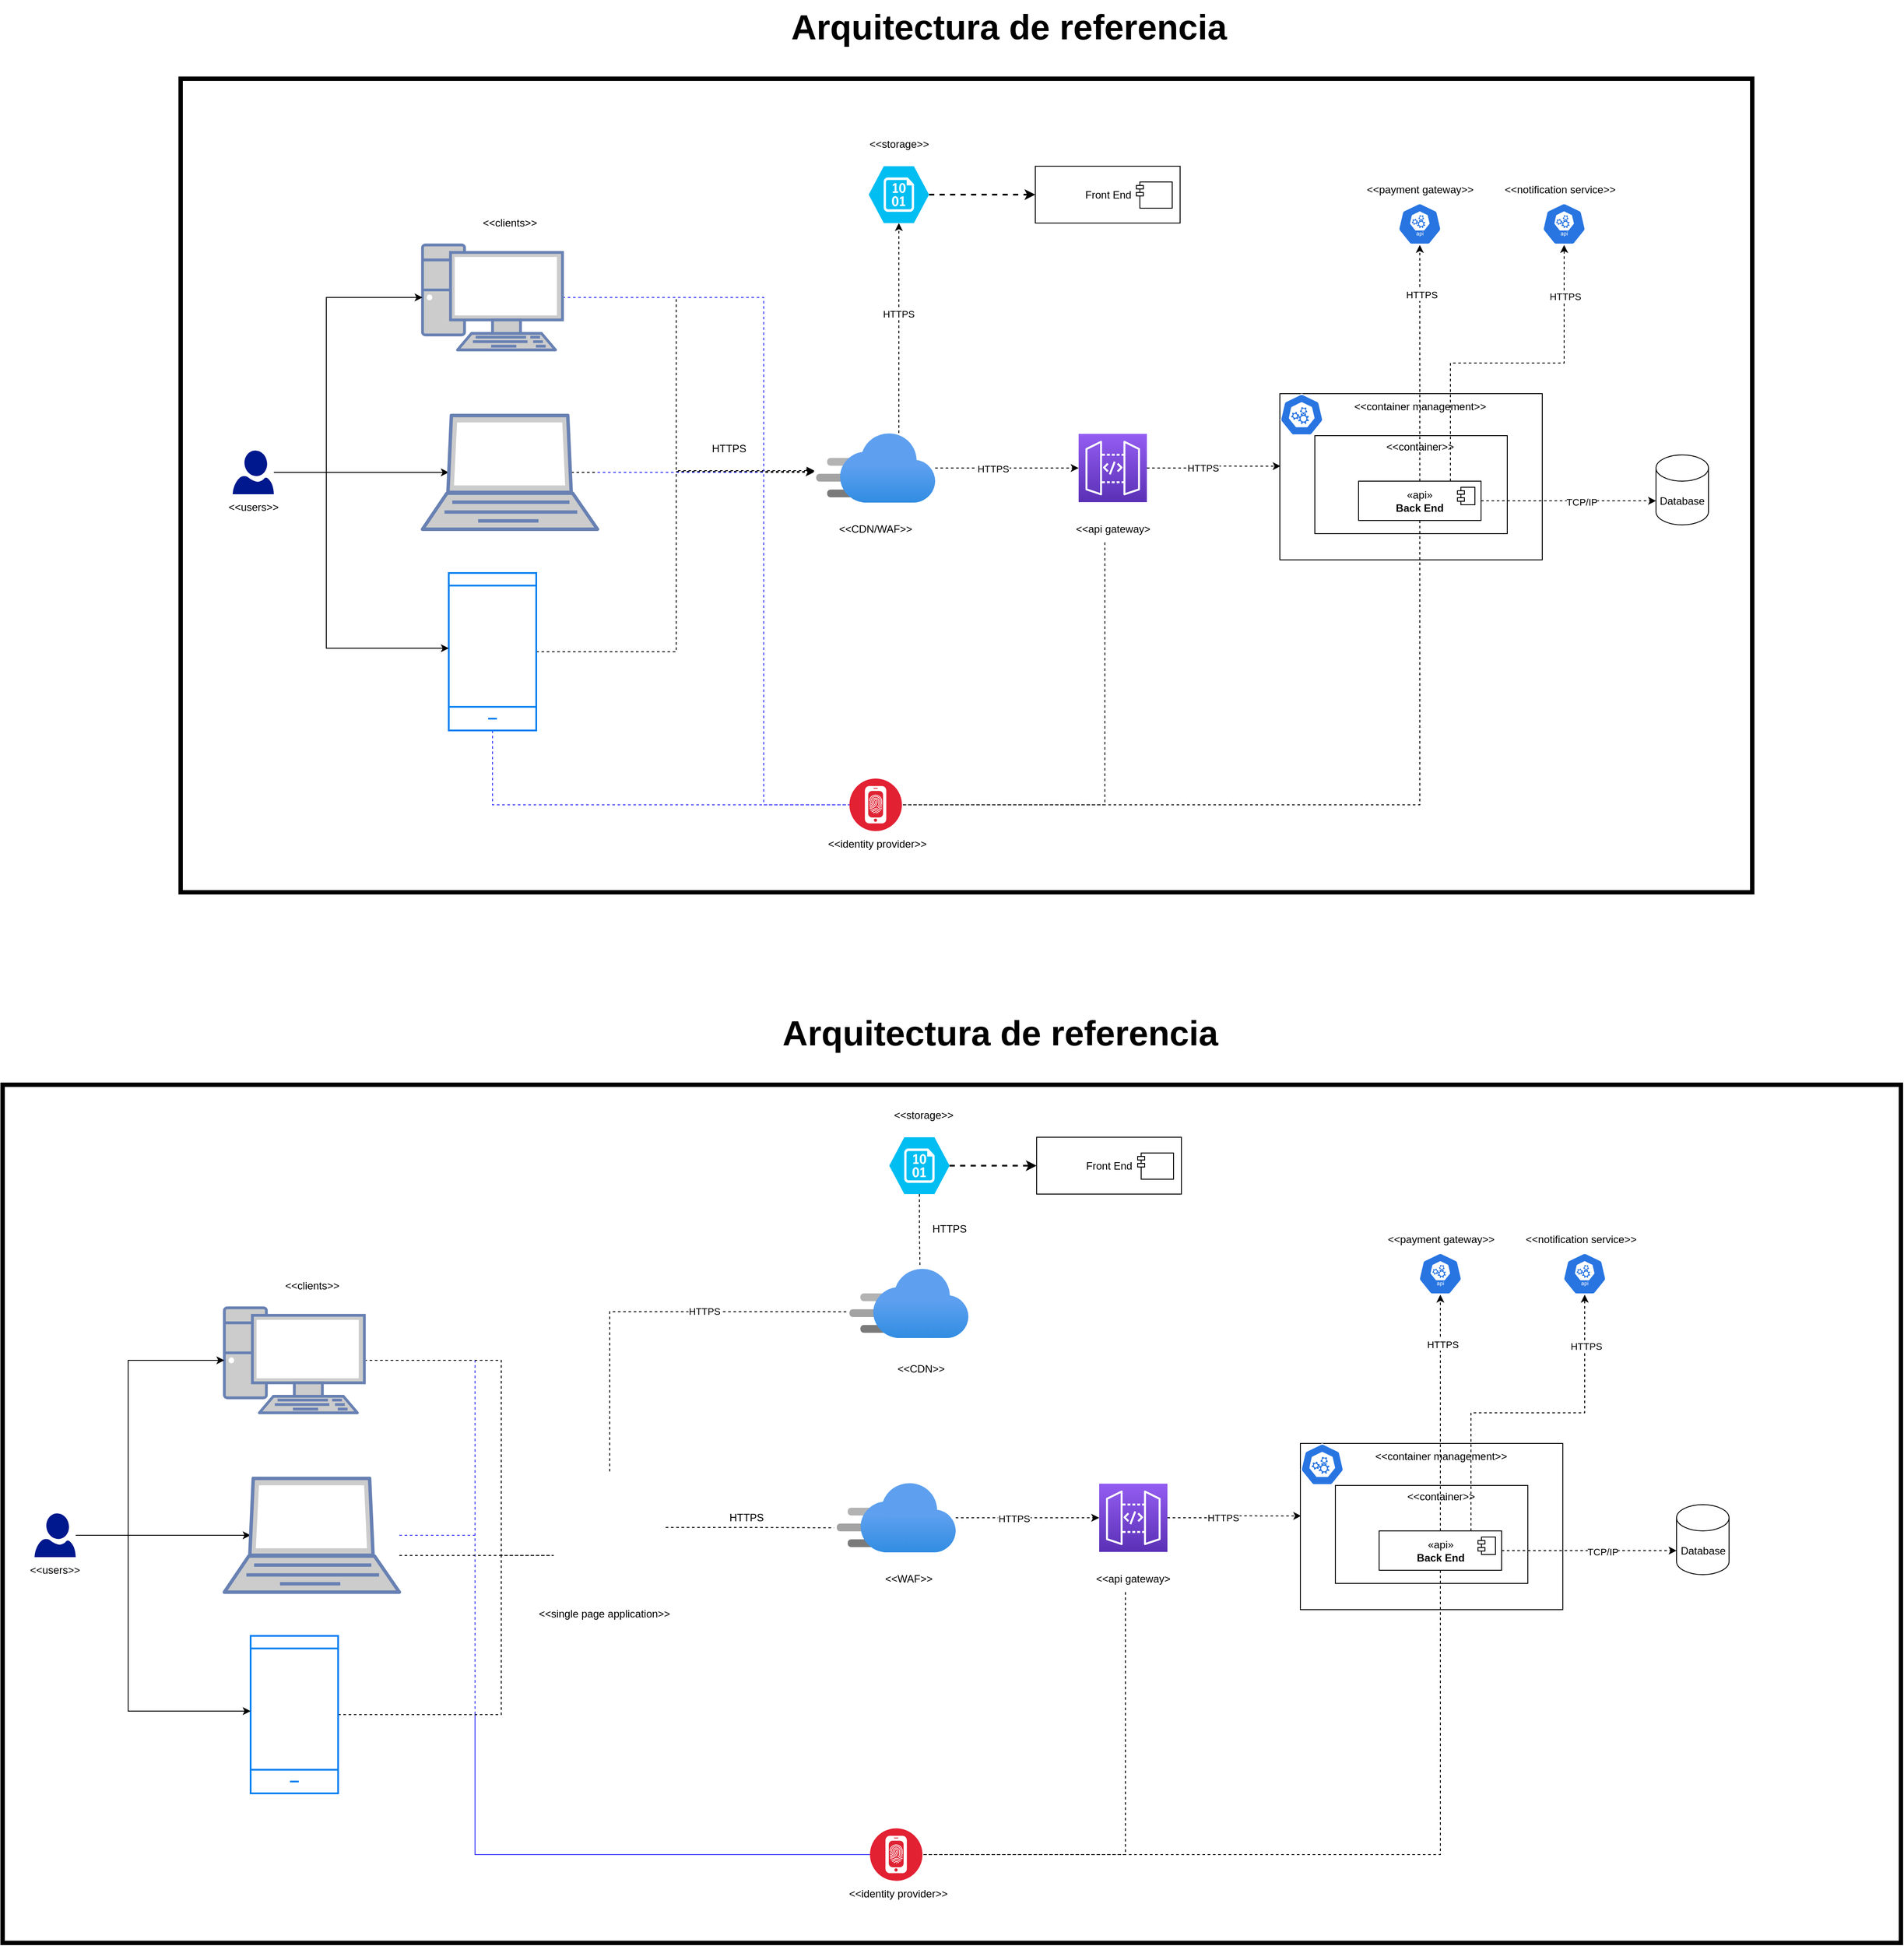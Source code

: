 <mxfile version="21.2.9" type="google" pages="2">
  <diagram name="Nivel 0" id="XMioUtC2K-scYElmyf-T">
    <mxGraphModel grid="1" page="1" gridSize="10" guides="1" tooltips="1" connect="1" arrows="1" fold="1" pageScale="1" pageWidth="827" pageHeight="1169" math="0" shadow="0">
      <root>
        <mxCell id="0" />
        <mxCell id="1" parent="0" />
        <mxCell id="lWWTOwhP8gqAyKsKpDl3-94" value="" style="rounded=0;whiteSpace=wrap;html=1;strokeWidth=5;" vertex="1" parent="1">
          <mxGeometry x="-340" y="1170" width="2170" height="981" as="geometry" />
        </mxCell>
        <mxCell id="lWWTOwhP8gqAyKsKpDl3-92" value="" style="rounded=0;whiteSpace=wrap;html=1;strokeWidth=5;" vertex="1" parent="1">
          <mxGeometry x="-136.5" y="20" width="1796.5" height="930" as="geometry" />
        </mxCell>
        <mxCell id="FHHsRbbpd6NKa9xuGCrW-22" style="edgeStyle=orthogonalEdgeStyle;rounded=0;orthogonalLoop=1;jettySize=auto;html=1;entryX=-0.015;entryY=0.538;entryDx=0;entryDy=0;entryPerimeter=0;dashed=1;" edge="1" parent="1" source="1e1V2SpqcwxJ_snGkkpy-1" target="1e1V2SpqcwxJ_snGkkpy-13">
          <mxGeometry relative="1" as="geometry">
            <Array as="points">
              <mxPoint x="430" y="270" />
              <mxPoint x="430" y="468" />
            </Array>
          </mxGeometry>
        </mxCell>
        <mxCell id="lWWTOwhP8gqAyKsKpDl3-11" style="edgeStyle=orthogonalEdgeStyle;rounded=0;orthogonalLoop=1;jettySize=auto;html=1;entryX=0;entryY=0.5;entryDx=0;entryDy=0;dashed=1;strokeColor=#3333FF;endArrow=none;endFill=0;" edge="1" parent="1" source="1e1V2SpqcwxJ_snGkkpy-1" target="lWWTOwhP8gqAyKsKpDl3-9">
          <mxGeometry relative="1" as="geometry">
            <Array as="points">
              <mxPoint x="530" y="270" />
              <mxPoint x="530" y="850" />
            </Array>
          </mxGeometry>
        </mxCell>
        <mxCell id="1e1V2SpqcwxJ_snGkkpy-1" value="" style="fontColor=#0066CC;verticalAlign=top;verticalLabelPosition=bottom;labelPosition=center;align=center;html=1;outlineConnect=0;fillColor=#CCCCCC;strokeColor=#6881B3;gradientColor=none;gradientDirection=north;strokeWidth=2;shape=mxgraph.networks.pc;" vertex="1" parent="1">
          <mxGeometry x="140" y="210" width="160" height="120" as="geometry" />
        </mxCell>
        <mxCell id="FHHsRbbpd6NKa9xuGCrW-21" style="edgeStyle=orthogonalEdgeStyle;rounded=0;orthogonalLoop=1;jettySize=auto;html=1;entryX=-0.015;entryY=0.55;entryDx=0;entryDy=0;entryPerimeter=0;dashed=1;" edge="1" parent="1" source="1e1V2SpqcwxJ_snGkkpy-2" target="1e1V2SpqcwxJ_snGkkpy-13">
          <mxGeometry relative="1" as="geometry">
            <Array as="points">
              <mxPoint x="430" y="675" />
              <mxPoint x="430" y="469" />
            </Array>
          </mxGeometry>
        </mxCell>
        <mxCell id="lWWTOwhP8gqAyKsKpDl3-13" style="edgeStyle=orthogonalEdgeStyle;rounded=0;orthogonalLoop=1;jettySize=auto;html=1;entryX=0;entryY=0.5;entryDx=0;entryDy=0;dashed=1;strokeColor=#3333FF;endArrow=none;endFill=0;" edge="1" parent="1" source="1e1V2SpqcwxJ_snGkkpy-2" target="lWWTOwhP8gqAyKsKpDl3-9">
          <mxGeometry relative="1" as="geometry">
            <Array as="points">
              <mxPoint x="220" y="850" />
            </Array>
          </mxGeometry>
        </mxCell>
        <mxCell id="1e1V2SpqcwxJ_snGkkpy-2" value="" style="html=1;verticalLabelPosition=bottom;align=center;labelBackgroundColor=#ffffff;verticalAlign=top;strokeWidth=2;strokeColor=#0080F0;shadow=0;dashed=0;shape=mxgraph.ios7.icons.smartphone;" vertex="1" parent="1">
          <mxGeometry x="170" y="585" width="100" height="180" as="geometry" />
        </mxCell>
        <mxCell id="FHHsRbbpd6NKa9xuGCrW-13" style="edgeStyle=orthogonalEdgeStyle;rounded=0;orthogonalLoop=1;jettySize=auto;html=1;entryX=0.15;entryY=0.5;entryDx=0;entryDy=0;entryPerimeter=0;" edge="1" parent="1" source="1e1V2SpqcwxJ_snGkkpy-8" target="1e1V2SpqcwxJ_snGkkpy-10">
          <mxGeometry relative="1" as="geometry">
            <Array as="points">
              <mxPoint x="170" y="470" />
            </Array>
          </mxGeometry>
        </mxCell>
        <mxCell id="FHHsRbbpd6NKa9xuGCrW-14" style="edgeStyle=orthogonalEdgeStyle;rounded=0;orthogonalLoop=1;jettySize=auto;html=1;" edge="1" parent="1" source="1e1V2SpqcwxJ_snGkkpy-8" target="1e1V2SpqcwxJ_snGkkpy-1">
          <mxGeometry relative="1" as="geometry">
            <Array as="points">
              <mxPoint x="30" y="470" />
              <mxPoint x="30" y="270" />
            </Array>
          </mxGeometry>
        </mxCell>
        <mxCell id="FHHsRbbpd6NKa9xuGCrW-15" style="edgeStyle=orthogonalEdgeStyle;rounded=0;orthogonalLoop=1;jettySize=auto;html=1;entryX=0;entryY=0.478;entryDx=0;entryDy=0;entryPerimeter=0;" edge="1" parent="1" source="1e1V2SpqcwxJ_snGkkpy-8" target="1e1V2SpqcwxJ_snGkkpy-2">
          <mxGeometry relative="1" as="geometry">
            <Array as="points">
              <mxPoint x="30" y="470" />
              <mxPoint x="30" y="671" />
            </Array>
          </mxGeometry>
        </mxCell>
        <mxCell id="1e1V2SpqcwxJ_snGkkpy-8" value="" style="sketch=0;aspect=fixed;pointerEvents=1;shadow=0;dashed=0;html=1;strokeColor=none;labelPosition=center;verticalLabelPosition=bottom;verticalAlign=top;align=center;fillColor=#00188D;shape=mxgraph.azure.user" vertex="1" parent="1">
          <mxGeometry x="-77" y="445" width="47" height="50" as="geometry" />
        </mxCell>
        <mxCell id="1e1V2SpqcwxJ_snGkkpy-9" value="&amp;lt;&amp;lt;users&amp;gt;&amp;gt;" style="text;html=1;strokeColor=none;fillColor=none;align=center;verticalAlign=middle;whiteSpace=wrap;rounded=0;" vertex="1" parent="1">
          <mxGeometry x="-83.5" y="495" width="60" height="30" as="geometry" />
        </mxCell>
        <mxCell id="FHHsRbbpd6NKa9xuGCrW-18" style="edgeStyle=orthogonalEdgeStyle;rounded=0;orthogonalLoop=1;jettySize=auto;html=1;exitX=0.85;exitY=0.5;exitDx=0;exitDy=0;exitPerimeter=0;entryX=-0.022;entryY=0.563;entryDx=0;entryDy=0;entryPerimeter=0;dashed=1;" edge="1" parent="1" source="1e1V2SpqcwxJ_snGkkpy-10" target="1e1V2SpqcwxJ_snGkkpy-13">
          <mxGeometry relative="1" as="geometry">
            <Array as="points">
              <mxPoint x="310" y="470" />
            </Array>
          </mxGeometry>
        </mxCell>
        <mxCell id="lWWTOwhP8gqAyKsKpDl3-12" style="edgeStyle=orthogonalEdgeStyle;rounded=0;orthogonalLoop=1;jettySize=auto;html=1;entryX=0;entryY=0.5;entryDx=0;entryDy=0;dashed=1;strokeColor=#3333FF;endArrow=none;endFill=0;" edge="1" parent="1" source="1e1V2SpqcwxJ_snGkkpy-10" target="lWWTOwhP8gqAyKsKpDl3-9">
          <mxGeometry relative="1" as="geometry">
            <Array as="points">
              <mxPoint x="530" y="470" />
              <mxPoint x="530" y="850" />
            </Array>
          </mxGeometry>
        </mxCell>
        <mxCell id="1e1V2SpqcwxJ_snGkkpy-10" value="" style="fontColor=#0066CC;verticalAlign=top;verticalLabelPosition=bottom;labelPosition=center;align=center;html=1;outlineConnect=0;fillColor=#CCCCCC;strokeColor=#6881B3;gradientColor=none;gradientDirection=north;strokeWidth=2;shape=mxgraph.networks.laptop;" vertex="1" parent="1">
          <mxGeometry x="140" y="405" width="200" height="130" as="geometry" />
        </mxCell>
        <mxCell id="1e1V2SpqcwxJ_snGkkpy-12" value="&amp;lt;&amp;lt;clients&amp;gt;&amp;gt;" style="text;html=1;strokeColor=none;fillColor=none;align=center;verticalAlign=middle;whiteSpace=wrap;rounded=0;" vertex="1" parent="1">
          <mxGeometry x="210" y="170" width="60" height="30" as="geometry" />
        </mxCell>
        <mxCell id="FHHsRbbpd6NKa9xuGCrW-25" style="edgeStyle=orthogonalEdgeStyle;rounded=0;orthogonalLoop=1;jettySize=auto;html=1;entryX=0.5;entryY=1;entryDx=0;entryDy=0;entryPerimeter=0;dashed=1;" edge="1" parent="1" source="1e1V2SpqcwxJ_snGkkpy-13" target="1e1V2SpqcwxJ_snGkkpy-44">
          <mxGeometry relative="1" as="geometry">
            <Array as="points">
              <mxPoint x="685" y="305" />
            </Array>
          </mxGeometry>
        </mxCell>
        <mxCell id="FHHsRbbpd6NKa9xuGCrW-26" value="HTTPS" style="edgeLabel;html=1;align=center;verticalAlign=middle;resizable=0;points=[];" connectable="0" vertex="1" parent="FHHsRbbpd6NKa9xuGCrW-25">
          <mxGeometry x="0.133" y="2" relative="1" as="geometry">
            <mxPoint x="1" as="offset" />
          </mxGeometry>
        </mxCell>
        <mxCell id="FHHsRbbpd6NKa9xuGCrW-32" style="edgeStyle=orthogonalEdgeStyle;rounded=0;orthogonalLoop=1;jettySize=auto;html=1;entryX=0;entryY=0.5;entryDx=0;entryDy=0;entryPerimeter=0;dashed=1;" edge="1" parent="1" source="1e1V2SpqcwxJ_snGkkpy-13" target="FHHsRbbpd6NKa9xuGCrW-31">
          <mxGeometry relative="1" as="geometry">
            <Array as="points">
              <mxPoint x="880" y="465" />
            </Array>
          </mxGeometry>
        </mxCell>
        <mxCell id="FHHsRbbpd6NKa9xuGCrW-33" value="HTTPS" style="edgeLabel;html=1;align=center;verticalAlign=middle;resizable=0;points=[];" connectable="0" vertex="1" parent="FHHsRbbpd6NKa9xuGCrW-32">
          <mxGeometry x="-0.195" y="-1" relative="1" as="geometry">
            <mxPoint as="offset" />
          </mxGeometry>
        </mxCell>
        <mxCell id="1e1V2SpqcwxJ_snGkkpy-13" value="" style="image;aspect=fixed;html=1;points=[];align=center;fontSize=12;image=img/lib/azure2/networking/CDN_Profiles.svg;" vertex="1" parent="1">
          <mxGeometry x="590" y="425" width="136" height="80" as="geometry" />
        </mxCell>
        <mxCell id="1e1V2SpqcwxJ_snGkkpy-40" value="&amp;lt;&amp;lt;storage&amp;gt;&amp;gt;" style="text;html=1;strokeColor=none;fillColor=none;align=center;verticalAlign=middle;whiteSpace=wrap;rounded=0;" vertex="1" parent="1">
          <mxGeometry x="654.5" y="80" width="60" height="30" as="geometry" />
        </mxCell>
        <mxCell id="1e1V2SpqcwxJ_snGkkpy-44" value="" style="verticalLabelPosition=bottom;html=1;verticalAlign=top;align=center;strokeColor=none;fillColor=#00BEF2;shape=mxgraph.azure.storage_blob;" vertex="1" parent="1">
          <mxGeometry x="650" y="120" width="69" height="65" as="geometry" />
        </mxCell>
        <mxCell id="1e1V2SpqcwxJ_snGkkpy-46" value="" style="endArrow=classic;dashed=1;html=1;strokeWidth=2;rounded=0;entryX=0;entryY=0.5;entryDx=0;entryDy=0;exitX=1;exitY=0.5;exitDx=0;exitDy=0;exitPerimeter=0;endFill=1;" edge="1" parent="1" source="1e1V2SpqcwxJ_snGkkpy-44" target="FHHsRbbpd6NKa9xuGCrW-3">
          <mxGeometry width="50" height="50" relative="1" as="geometry">
            <mxPoint x="919" y="270" as="sourcePoint" />
            <mxPoint x="1119" y="151" as="targetPoint" />
          </mxGeometry>
        </mxCell>
        <mxCell id="FHHsRbbpd6NKa9xuGCrW-3" value="Front End" style="html=1;dropTarget=0;whiteSpace=wrap;" vertex="1" parent="1">
          <mxGeometry x="840.5" y="120" width="165.5" height="65" as="geometry" />
        </mxCell>
        <mxCell id="FHHsRbbpd6NKa9xuGCrW-4" value="" style="shape=module;jettyWidth=8;jettyHeight=4;" vertex="1" parent="FHHsRbbpd6NKa9xuGCrW-3">
          <mxGeometry x="1" width="41" height="30" relative="1" as="geometry">
            <mxPoint x="-50" y="18" as="offset" />
          </mxGeometry>
        </mxCell>
        <mxCell id="FHHsRbbpd6NKa9xuGCrW-23" value="HTTPS" style="text;html=1;align=center;verticalAlign=middle;resizable=0;points=[];autosize=1;strokeColor=none;fillColor=none;" vertex="1" parent="1">
          <mxGeometry x="460" y="428" width="60" height="30" as="geometry" />
        </mxCell>
        <mxCell id="FHHsRbbpd6NKa9xuGCrW-24" value="&amp;lt;&amp;lt;CDN/WAF&amp;gt;&amp;gt;" style="text;html=1;strokeColor=none;fillColor=none;align=center;verticalAlign=middle;whiteSpace=wrap;rounded=0;" vertex="1" parent="1">
          <mxGeometry x="628" y="520" width="60" height="30" as="geometry" />
        </mxCell>
        <mxCell id="FHHsRbbpd6NKa9xuGCrW-38" style="edgeStyle=orthogonalEdgeStyle;rounded=0;orthogonalLoop=1;jettySize=auto;html=1;entryX=0.003;entryY=0.436;entryDx=0;entryDy=0;entryPerimeter=0;dashed=1;" edge="1" parent="1" source="FHHsRbbpd6NKa9xuGCrW-31" target="FHHsRbbpd6NKa9xuGCrW-35">
          <mxGeometry relative="1" as="geometry">
            <Array as="points" />
          </mxGeometry>
        </mxCell>
        <mxCell id="FHHsRbbpd6NKa9xuGCrW-40" value="HTTPS" style="edgeLabel;html=1;align=center;verticalAlign=middle;resizable=0;points=[];" connectable="0" vertex="1" parent="FHHsRbbpd6NKa9xuGCrW-38">
          <mxGeometry x="-0.182" relative="1" as="geometry">
            <mxPoint as="offset" />
          </mxGeometry>
        </mxCell>
        <mxCell id="FHHsRbbpd6NKa9xuGCrW-31" value="" style="sketch=0;points=[[0,0,0],[0.25,0,0],[0.5,0,0],[0.75,0,0],[1,0,0],[0,1,0],[0.25,1,0],[0.5,1,0],[0.75,1,0],[1,1,0],[0,0.25,0],[0,0.5,0],[0,0.75,0],[1,0.25,0],[1,0.5,0],[1,0.75,0]];outlineConnect=0;fontColor=#232F3E;gradientColor=#945DF2;gradientDirection=north;fillColor=#5A30B5;strokeColor=#ffffff;dashed=0;verticalLabelPosition=bottom;verticalAlign=top;align=center;html=1;fontSize=12;fontStyle=0;aspect=fixed;shape=mxgraph.aws4.resourceIcon;resIcon=mxgraph.aws4.api_gateway;" vertex="1" parent="1">
          <mxGeometry x="890" y="426" width="78" height="78" as="geometry" />
        </mxCell>
        <mxCell id="lWWTOwhP8gqAyKsKpDl3-14" style="edgeStyle=orthogonalEdgeStyle;rounded=0;orthogonalLoop=1;jettySize=auto;html=1;entryX=1;entryY=0.5;entryDx=0;entryDy=0;dashed=1;endArrow=none;endFill=0;" edge="1" parent="1" source="FHHsRbbpd6NKa9xuGCrW-34" target="lWWTOwhP8gqAyKsKpDl3-9">
          <mxGeometry relative="1" as="geometry">
            <Array as="points">
              <mxPoint x="920" y="850" />
            </Array>
          </mxGeometry>
        </mxCell>
        <mxCell id="FHHsRbbpd6NKa9xuGCrW-34" value="&amp;lt;&amp;lt;api gateway&amp;gt;" style="text;html=1;strokeColor=none;fillColor=none;align=center;verticalAlign=middle;whiteSpace=wrap;rounded=0;" vertex="1" parent="1">
          <mxGeometry x="880.63" y="520" width="96.75" height="30" as="geometry" />
        </mxCell>
        <mxCell id="FHHsRbbpd6NKa9xuGCrW-35" value="" style="rounded=0;whiteSpace=wrap;html=1;" vertex="1" parent="1">
          <mxGeometry x="1120" y="380" width="300" height="190" as="geometry" />
        </mxCell>
        <mxCell id="FHHsRbbpd6NKa9xuGCrW-36" value="&amp;lt;&amp;lt;container management&amp;gt;&amp;gt;" style="text;html=1;align=center;verticalAlign=middle;resizable=0;points=[];autosize=1;strokeColor=none;fillColor=none;" vertex="1" parent="1">
          <mxGeometry x="1195" y="380" width="170" height="30" as="geometry" />
        </mxCell>
        <mxCell id="FHHsRbbpd6NKa9xuGCrW-37" value="" style="sketch=0;html=1;dashed=0;whitespace=wrap;fillColor=#2875E2;strokeColor=#ffffff;points=[[0.005,0.63,0],[0.1,0.2,0],[0.9,0.2,0],[0.5,0,0],[0.995,0.63,0],[0.72,0.99,0],[0.5,1,0],[0.28,0.99,0]];verticalLabelPosition=bottom;align=center;verticalAlign=top;shape=mxgraph.kubernetes.icon;prIcon=master" vertex="1" parent="1">
          <mxGeometry x="1120" y="380" width="50" height="48" as="geometry" />
        </mxCell>
        <mxCell id="FHHsRbbpd6NKa9xuGCrW-44" value="" style="rounded=0;whiteSpace=wrap;html=1;" vertex="1" parent="1">
          <mxGeometry x="1160" y="428" width="220" height="112" as="geometry" />
        </mxCell>
        <mxCell id="FHHsRbbpd6NKa9xuGCrW-43" value="" style="shape=image;html=1;verticalAlign=top;verticalLabelPosition=bottom;labelBackgroundColor=#ffffff;imageAspect=0;aspect=fixed;image=https://cdn1.iconfinder.com/data/icons/unicons-line-vol-3/24/docker-128.png" vertex="1" parent="1">
          <mxGeometry x="1160" y="420" width="70" height="70" as="geometry" />
        </mxCell>
        <mxCell id="FHHsRbbpd6NKa9xuGCrW-45" value="&amp;lt;&amp;lt;container&amp;gt;&amp;gt;" style="text;html=1;align=center;verticalAlign=middle;resizable=0;points=[];autosize=1;strokeColor=none;fillColor=none;" vertex="1" parent="1">
          <mxGeometry x="1230" y="426" width="100" height="30" as="geometry" />
        </mxCell>
        <mxCell id="FHHsRbbpd6NKa9xuGCrW-47" style="edgeStyle=orthogonalEdgeStyle;rounded=0;orthogonalLoop=1;jettySize=auto;html=1;exitX=1;exitY=0.5;exitDx=0;exitDy=0;entryX=0;entryY=0;entryDx=0;entryDy=52.5;entryPerimeter=0;dashed=1;" edge="1" parent="1" source="FHHsRbbpd6NKa9xuGCrW-41" target="FHHsRbbpd6NKa9xuGCrW-46">
          <mxGeometry relative="1" as="geometry" />
        </mxCell>
        <mxCell id="FHHsRbbpd6NKa9xuGCrW-48" value="TCP/IP" style="edgeLabel;html=1;align=center;verticalAlign=middle;resizable=0;points=[];" connectable="0" vertex="1" parent="FHHsRbbpd6NKa9xuGCrW-47">
          <mxGeometry x="0.15" relative="1" as="geometry">
            <mxPoint y="1" as="offset" />
          </mxGeometry>
        </mxCell>
        <mxCell id="lWWTOwhP8gqAyKsKpDl3-5" style="edgeStyle=orthogonalEdgeStyle;rounded=0;orthogonalLoop=1;jettySize=auto;html=1;exitX=0.5;exitY=0;exitDx=0;exitDy=0;entryX=0.5;entryY=1;entryDx=0;entryDy=0;entryPerimeter=0;dashed=1;" edge="1" parent="1" source="FHHsRbbpd6NKa9xuGCrW-41" target="lWWTOwhP8gqAyKsKpDl3-1">
          <mxGeometry relative="1" as="geometry">
            <Array as="points">
              <mxPoint x="1280" y="210" />
            </Array>
          </mxGeometry>
        </mxCell>
        <mxCell id="lWWTOwhP8gqAyKsKpDl3-7" value="HTTPS" style="edgeLabel;html=1;align=center;verticalAlign=middle;resizable=0;points=[];" connectable="0" vertex="1" parent="lWWTOwhP8gqAyKsKpDl3-5">
          <mxGeometry x="0.583" y="-2" relative="1" as="geometry">
            <mxPoint as="offset" />
          </mxGeometry>
        </mxCell>
        <mxCell id="lWWTOwhP8gqAyKsKpDl3-6" style="edgeStyle=orthogonalEdgeStyle;rounded=0;orthogonalLoop=1;jettySize=auto;html=1;exitX=0.75;exitY=0;exitDx=0;exitDy=0;entryX=0.5;entryY=1;entryDx=0;entryDy=0;entryPerimeter=0;dashed=1;" edge="1" parent="1" source="FHHsRbbpd6NKa9xuGCrW-41" target="lWWTOwhP8gqAyKsKpDl3-3">
          <mxGeometry relative="1" as="geometry" />
        </mxCell>
        <mxCell id="lWWTOwhP8gqAyKsKpDl3-8" value="HTTPS" style="edgeLabel;html=1;align=center;verticalAlign=middle;resizable=0;points=[];" connectable="0" vertex="1" parent="lWWTOwhP8gqAyKsKpDl3-6">
          <mxGeometry x="0.707" y="-1" relative="1" as="geometry">
            <mxPoint as="offset" />
          </mxGeometry>
        </mxCell>
        <mxCell id="lWWTOwhP8gqAyKsKpDl3-15" style="edgeStyle=orthogonalEdgeStyle;rounded=0;orthogonalLoop=1;jettySize=auto;html=1;exitX=0.5;exitY=1;exitDx=0;exitDy=0;entryX=1;entryY=0.5;entryDx=0;entryDy=0;dashed=1;endArrow=none;endFill=0;" edge="1" parent="1" source="FHHsRbbpd6NKa9xuGCrW-41" target="lWWTOwhP8gqAyKsKpDl3-9">
          <mxGeometry relative="1" as="geometry">
            <mxPoint x="780" y="980" as="targetPoint" />
          </mxGeometry>
        </mxCell>
        <mxCell id="FHHsRbbpd6NKa9xuGCrW-41" value="«api»&lt;br&gt;&lt;b&gt;Back End&lt;/b&gt;" style="html=1;dropTarget=0;whiteSpace=wrap;" vertex="1" parent="1">
          <mxGeometry x="1210" y="480" width="140" height="45" as="geometry" />
        </mxCell>
        <mxCell id="FHHsRbbpd6NKa9xuGCrW-42" value="" style="shape=module;jettyWidth=8;jettyHeight=4;" vertex="1" parent="FHHsRbbpd6NKa9xuGCrW-41">
          <mxGeometry x="1" width="20" height="20" relative="1" as="geometry">
            <mxPoint x="-27" y="7" as="offset" />
          </mxGeometry>
        </mxCell>
        <mxCell id="FHHsRbbpd6NKa9xuGCrW-46" value="Database" style="shape=cylinder3;whiteSpace=wrap;html=1;boundedLbl=1;backgroundOutline=1;size=15;" vertex="1" parent="1">
          <mxGeometry x="1550" y="450" width="60" height="80" as="geometry" />
        </mxCell>
        <mxCell id="lWWTOwhP8gqAyKsKpDl3-1" value="" style="sketch=0;html=1;dashed=0;whitespace=wrap;fillColor=#2875E2;strokeColor=#ffffff;points=[[0.005,0.63,0],[0.1,0.2,0],[0.9,0.2,0],[0.5,0,0],[0.995,0.63,0],[0.72,0.99,0],[0.5,1,0],[0.28,0.99,0]];verticalLabelPosition=bottom;align=center;verticalAlign=top;shape=mxgraph.kubernetes.icon;prIcon=api" vertex="1" parent="1">
          <mxGeometry x="1255" y="162" width="50" height="48" as="geometry" />
        </mxCell>
        <mxCell id="lWWTOwhP8gqAyKsKpDl3-2" value="&amp;lt;&amp;lt;payment gateway&amp;gt;&amp;gt;" style="text;html=1;align=center;verticalAlign=middle;resizable=0;points=[];autosize=1;strokeColor=none;fillColor=none;" vertex="1" parent="1">
          <mxGeometry x="1205" y="132" width="150" height="30" as="geometry" />
        </mxCell>
        <mxCell id="lWWTOwhP8gqAyKsKpDl3-3" value="" style="sketch=0;html=1;dashed=0;whitespace=wrap;fillColor=#2875E2;strokeColor=#ffffff;points=[[0.005,0.63,0],[0.1,0.2,0],[0.9,0.2,0],[0.5,0,0],[0.995,0.63,0],[0.72,0.99,0],[0.5,1,0],[0.28,0.99,0]];verticalLabelPosition=bottom;align=center;verticalAlign=top;shape=mxgraph.kubernetes.icon;prIcon=api" vertex="1" parent="1">
          <mxGeometry x="1420" y="162" width="50" height="48" as="geometry" />
        </mxCell>
        <mxCell id="lWWTOwhP8gqAyKsKpDl3-4" value="&amp;lt;&amp;lt;notification service&amp;gt;&amp;gt;" style="text;html=1;align=center;verticalAlign=middle;resizable=0;points=[];autosize=1;strokeColor=none;fillColor=none;" vertex="1" parent="1">
          <mxGeometry x="1365" y="132" width="150" height="30" as="geometry" />
        </mxCell>
        <mxCell id="lWWTOwhP8gqAyKsKpDl3-9" value="" style="image;aspect=fixed;perimeter=ellipsePerimeter;html=1;align=center;shadow=0;dashed=0;fontColor=#4277BB;labelBackgroundColor=default;fontSize=12;spacingTop=3;image=img/lib/ibm/security/identity_provider.svg;" vertex="1" parent="1">
          <mxGeometry x="628" y="820" width="60" height="60" as="geometry" />
        </mxCell>
        <mxCell id="lWWTOwhP8gqAyKsKpDl3-10" value="&amp;lt;&amp;lt;identity provider&amp;gt;&amp;gt;" style="text;html=1;strokeColor=none;fillColor=none;align=center;verticalAlign=middle;whiteSpace=wrap;rounded=0;" vertex="1" parent="1">
          <mxGeometry x="601" y="880" width="118" height="30" as="geometry" />
        </mxCell>
        <mxCell id="lWWTOwhP8gqAyKsKpDl3-72" style="edgeStyle=orthogonalEdgeStyle;rounded=0;orthogonalLoop=1;jettySize=auto;html=1;entryX=-0.024;entryY=0.643;entryDx=0;entryDy=0;entryPerimeter=0;dashed=1;endArrow=none;endFill=0;" edge="1" parent="1" source="lWWTOwhP8gqAyKsKpDl3-16" target="lWWTOwhP8gqAyKsKpDl3-36">
          <mxGeometry relative="1" as="geometry" />
        </mxCell>
        <mxCell id="lWWTOwhP8gqAyKsKpDl3-75" style="edgeStyle=orthogonalEdgeStyle;rounded=0;orthogonalLoop=1;jettySize=auto;html=1;entryX=-0.012;entryY=0.618;entryDx=0;entryDy=0;entryPerimeter=0;dashed=1;endArrow=none;endFill=0;" edge="1" parent="1" source="lWWTOwhP8gqAyKsKpDl3-16" target="lWWTOwhP8gqAyKsKpDl3-73">
          <mxGeometry relative="1" as="geometry">
            <Array as="points">
              <mxPoint x="354" y="1429" />
            </Array>
          </mxGeometry>
        </mxCell>
        <mxCell id="lWWTOwhP8gqAyKsKpDl3-76" value="HTTPS" style="edgeLabel;html=1;align=center;verticalAlign=middle;resizable=0;points=[];" connectable="0" vertex="1" parent="lWWTOwhP8gqAyKsKpDl3-75">
          <mxGeometry x="0.276" y="1" relative="1" as="geometry">
            <mxPoint as="offset" />
          </mxGeometry>
        </mxCell>
        <mxCell id="lWWTOwhP8gqAyKsKpDl3-16" value="" style="shape=image;html=1;verticalAlign=top;verticalLabelPosition=bottom;labelBackgroundColor=#ffffff;imageAspect=0;aspect=fixed;image=https://cdn2.iconfinder.com/data/icons/whcompare-isometric-web-hosting-servers/50/ssl-certificate-128.png" vertex="1" parent="1">
          <mxGeometry x="290" y="1612" width="128" height="128" as="geometry" />
        </mxCell>
        <mxCell id="lWWTOwhP8gqAyKsKpDl3-86" style="edgeStyle=orthogonalEdgeStyle;rounded=0;orthogonalLoop=1;jettySize=auto;html=1;entryX=0;entryY=0.5;entryDx=0;entryDy=0;strokeColor=#3333FF;dashed=1;endArrow=none;endFill=0;" edge="1" parent="1" source="lWWTOwhP8gqAyKsKpDl3-19" target="lWWTOwhP8gqAyKsKpDl3-69">
          <mxGeometry relative="1" as="geometry">
            <Array as="points">
              <mxPoint x="200" y="1485" />
              <mxPoint x="200" y="2050" />
            </Array>
          </mxGeometry>
        </mxCell>
        <mxCell id="lWWTOwhP8gqAyKsKpDl3-89" style="edgeStyle=orthogonalEdgeStyle;rounded=0;orthogonalLoop=1;jettySize=auto;html=1;entryX=0;entryY=0.75;entryDx=0;entryDy=0;dashed=1;endArrow=none;endFill=0;" edge="1" parent="1" source="lWWTOwhP8gqAyKsKpDl3-19" target="lWWTOwhP8gqAyKsKpDl3-16">
          <mxGeometry relative="1" as="geometry">
            <Array as="points">
              <mxPoint x="230" y="1485" />
              <mxPoint x="230" y="1708" />
            </Array>
          </mxGeometry>
        </mxCell>
        <mxCell id="lWWTOwhP8gqAyKsKpDl3-19" value="" style="fontColor=#0066CC;verticalAlign=top;verticalLabelPosition=bottom;labelPosition=center;align=center;html=1;outlineConnect=0;fillColor=#CCCCCC;strokeColor=#6881B3;gradientColor=none;gradientDirection=north;strokeWidth=2;shape=mxgraph.networks.pc;" vertex="1" parent="1">
          <mxGeometry x="-86.5" y="1425" width="160" height="120" as="geometry" />
        </mxCell>
        <mxCell id="lWWTOwhP8gqAyKsKpDl3-88" style="edgeStyle=orthogonalEdgeStyle;rounded=0;orthogonalLoop=1;jettySize=auto;html=1;entryX=0;entryY=0.5;entryDx=0;entryDy=0;strokeColor=#3333FF;dashed=1;endArrow=none;endFill=0;" edge="1" parent="1" source="lWWTOwhP8gqAyKsKpDl3-22" target="lWWTOwhP8gqAyKsKpDl3-69">
          <mxGeometry relative="1" as="geometry">
            <Array as="points">
              <mxPoint x="200" y="1890" />
              <mxPoint x="200" y="2050" />
            </Array>
          </mxGeometry>
        </mxCell>
        <mxCell id="lWWTOwhP8gqAyKsKpDl3-91" style="edgeStyle=orthogonalEdgeStyle;rounded=0;orthogonalLoop=1;jettySize=auto;html=1;entryX=0;entryY=0.75;entryDx=0;entryDy=0;dashed=1;endArrow=none;endFill=0;" edge="1" parent="1" source="lWWTOwhP8gqAyKsKpDl3-22" target="lWWTOwhP8gqAyKsKpDl3-16">
          <mxGeometry relative="1" as="geometry">
            <Array as="points">
              <mxPoint x="230" y="1890" />
              <mxPoint x="230" y="1708" />
            </Array>
          </mxGeometry>
        </mxCell>
        <mxCell id="lWWTOwhP8gqAyKsKpDl3-22" value="" style="html=1;verticalLabelPosition=bottom;align=center;labelBackgroundColor=#ffffff;verticalAlign=top;strokeWidth=2;strokeColor=#0080F0;shadow=0;dashed=0;shape=mxgraph.ios7.icons.smartphone;" vertex="1" parent="1">
          <mxGeometry x="-56.5" y="1800" width="100" height="180" as="geometry" />
        </mxCell>
        <mxCell id="lWWTOwhP8gqAyKsKpDl3-23" style="edgeStyle=orthogonalEdgeStyle;rounded=0;orthogonalLoop=1;jettySize=auto;html=1;entryX=0.15;entryY=0.5;entryDx=0;entryDy=0;entryPerimeter=0;" edge="1" parent="1" source="lWWTOwhP8gqAyKsKpDl3-26" target="lWWTOwhP8gqAyKsKpDl3-30">
          <mxGeometry relative="1" as="geometry">
            <Array as="points">
              <mxPoint x="-56.5" y="1685" />
            </Array>
          </mxGeometry>
        </mxCell>
        <mxCell id="lWWTOwhP8gqAyKsKpDl3-24" style="edgeStyle=orthogonalEdgeStyle;rounded=0;orthogonalLoop=1;jettySize=auto;html=1;" edge="1" parent="1" source="lWWTOwhP8gqAyKsKpDl3-26" target="lWWTOwhP8gqAyKsKpDl3-19">
          <mxGeometry relative="1" as="geometry">
            <Array as="points">
              <mxPoint x="-196.5" y="1685" />
              <mxPoint x="-196.5" y="1485" />
            </Array>
          </mxGeometry>
        </mxCell>
        <mxCell id="lWWTOwhP8gqAyKsKpDl3-25" style="edgeStyle=orthogonalEdgeStyle;rounded=0;orthogonalLoop=1;jettySize=auto;html=1;entryX=0;entryY=0.478;entryDx=0;entryDy=0;entryPerimeter=0;" edge="1" parent="1" source="lWWTOwhP8gqAyKsKpDl3-26" target="lWWTOwhP8gqAyKsKpDl3-22">
          <mxGeometry relative="1" as="geometry">
            <Array as="points">
              <mxPoint x="-196.5" y="1685" />
              <mxPoint x="-196.5" y="1886" />
            </Array>
          </mxGeometry>
        </mxCell>
        <mxCell id="lWWTOwhP8gqAyKsKpDl3-26" value="" style="sketch=0;aspect=fixed;pointerEvents=1;shadow=0;dashed=0;html=1;strokeColor=none;labelPosition=center;verticalLabelPosition=bottom;verticalAlign=top;align=center;fillColor=#00188D;shape=mxgraph.azure.user" vertex="1" parent="1">
          <mxGeometry x="-303.5" y="1660" width="47" height="50" as="geometry" />
        </mxCell>
        <mxCell id="lWWTOwhP8gqAyKsKpDl3-27" value="&amp;lt;&amp;lt;users&amp;gt;&amp;gt;" style="text;html=1;strokeColor=none;fillColor=none;align=center;verticalAlign=middle;whiteSpace=wrap;rounded=0;" vertex="1" parent="1">
          <mxGeometry x="-310" y="1710" width="60" height="30" as="geometry" />
        </mxCell>
        <mxCell id="lWWTOwhP8gqAyKsKpDl3-87" style="edgeStyle=orthogonalEdgeStyle;rounded=0;orthogonalLoop=1;jettySize=auto;html=1;entryX=0;entryY=0.5;entryDx=0;entryDy=0;strokeColor=#3333FF;dashed=1;endArrow=none;endFill=0;" edge="1" parent="1" source="lWWTOwhP8gqAyKsKpDl3-30" target="lWWTOwhP8gqAyKsKpDl3-69">
          <mxGeometry relative="1" as="geometry">
            <Array as="points">
              <mxPoint x="200" y="1685" />
              <mxPoint x="200" y="2050" />
            </Array>
          </mxGeometry>
        </mxCell>
        <mxCell id="lWWTOwhP8gqAyKsKpDl3-90" style="edgeStyle=orthogonalEdgeStyle;rounded=0;orthogonalLoop=1;jettySize=auto;html=1;entryX=0;entryY=0.75;entryDx=0;entryDy=0;endArrow=none;endFill=0;dashed=1;" edge="1" parent="1" source="lWWTOwhP8gqAyKsKpDl3-30" target="lWWTOwhP8gqAyKsKpDl3-16">
          <mxGeometry relative="1" as="geometry">
            <mxPoint x="290.0" y="1700" as="targetPoint" />
            <Array as="points">
              <mxPoint x="160" y="1708" />
              <mxPoint x="160" y="1708" />
            </Array>
          </mxGeometry>
        </mxCell>
        <mxCell id="lWWTOwhP8gqAyKsKpDl3-30" value="" style="fontColor=#0066CC;verticalAlign=top;verticalLabelPosition=bottom;labelPosition=center;align=center;html=1;outlineConnect=0;fillColor=#CCCCCC;strokeColor=#6881B3;gradientColor=none;gradientDirection=north;strokeWidth=2;shape=mxgraph.networks.laptop;" vertex="1" parent="1">
          <mxGeometry x="-86.5" y="1620" width="200" height="130" as="geometry" />
        </mxCell>
        <mxCell id="lWWTOwhP8gqAyKsKpDl3-31" value="&amp;lt;&amp;lt;clients&amp;gt;&amp;gt;" style="text;html=1;strokeColor=none;fillColor=none;align=center;verticalAlign=middle;whiteSpace=wrap;rounded=0;" vertex="1" parent="1">
          <mxGeometry x="-16.5" y="1385" width="60" height="30" as="geometry" />
        </mxCell>
        <mxCell id="lWWTOwhP8gqAyKsKpDl3-34" style="edgeStyle=orthogonalEdgeStyle;rounded=0;orthogonalLoop=1;jettySize=auto;html=1;entryX=0;entryY=0.5;entryDx=0;entryDy=0;entryPerimeter=0;dashed=1;" edge="1" parent="1" source="lWWTOwhP8gqAyKsKpDl3-36" target="lWWTOwhP8gqAyKsKpDl3-46">
          <mxGeometry relative="1" as="geometry">
            <Array as="points">
              <mxPoint x="903.5" y="1665" />
            </Array>
          </mxGeometry>
        </mxCell>
        <mxCell id="lWWTOwhP8gqAyKsKpDl3-35" value="HTTPS" style="edgeLabel;html=1;align=center;verticalAlign=middle;resizable=0;points=[];" connectable="0" vertex="1" parent="lWWTOwhP8gqAyKsKpDl3-34">
          <mxGeometry x="-0.195" y="-1" relative="1" as="geometry">
            <mxPoint as="offset" />
          </mxGeometry>
        </mxCell>
        <mxCell id="lWWTOwhP8gqAyKsKpDl3-36" value="" style="image;aspect=fixed;html=1;points=[];align=center;fontSize=12;image=img/lib/azure2/networking/CDN_Profiles.svg;" vertex="1" parent="1">
          <mxGeometry x="613.5" y="1625" width="136" height="80" as="geometry" />
        </mxCell>
        <mxCell id="lWWTOwhP8gqAyKsKpDl3-37" value="&amp;lt;&amp;lt;storage&amp;gt;&amp;gt;" style="text;html=1;strokeColor=none;fillColor=none;align=center;verticalAlign=middle;whiteSpace=wrap;rounded=0;" vertex="1" parent="1">
          <mxGeometry x="682.5" y="1190" width="60" height="30" as="geometry" />
        </mxCell>
        <mxCell id="lWWTOwhP8gqAyKsKpDl3-82" style="edgeStyle=orthogonalEdgeStyle;rounded=0;orthogonalLoop=1;jettySize=auto;html=1;entryX=0.593;entryY=-0.013;entryDx=0;entryDy=0;entryPerimeter=0;dashed=1;endArrow=none;endFill=0;" edge="1" parent="1" source="lWWTOwhP8gqAyKsKpDl3-38" target="lWWTOwhP8gqAyKsKpDl3-73">
          <mxGeometry relative="1" as="geometry" />
        </mxCell>
        <mxCell id="lWWTOwhP8gqAyKsKpDl3-38" value="" style="verticalLabelPosition=bottom;html=1;verticalAlign=top;align=center;strokeColor=none;fillColor=#00BEF2;shape=mxgraph.azure.storage_blob;" vertex="1" parent="1">
          <mxGeometry x="673.5" y="1230" width="69" height="65" as="geometry" />
        </mxCell>
        <mxCell id="lWWTOwhP8gqAyKsKpDl3-39" value="" style="endArrow=classic;dashed=1;html=1;strokeWidth=2;rounded=0;entryX=0;entryY=0.5;entryDx=0;entryDy=0;exitX=1;exitY=0.5;exitDx=0;exitDy=0;exitPerimeter=0;endFill=1;" edge="1" parent="1" source="lWWTOwhP8gqAyKsKpDl3-38" target="lWWTOwhP8gqAyKsKpDl3-40">
          <mxGeometry width="50" height="50" relative="1" as="geometry">
            <mxPoint x="920.5" y="1380" as="sourcePoint" />
            <mxPoint x="1120.5" y="1261" as="targetPoint" />
          </mxGeometry>
        </mxCell>
        <mxCell id="lWWTOwhP8gqAyKsKpDl3-40" value="Front End" style="html=1;dropTarget=0;whiteSpace=wrap;" vertex="1" parent="1">
          <mxGeometry x="842" y="1230" width="165.5" height="65" as="geometry" />
        </mxCell>
        <mxCell id="lWWTOwhP8gqAyKsKpDl3-41" value="" style="shape=module;jettyWidth=8;jettyHeight=4;" vertex="1" parent="lWWTOwhP8gqAyKsKpDl3-40">
          <mxGeometry x="1" width="41" height="30" relative="1" as="geometry">
            <mxPoint x="-50" y="18" as="offset" />
          </mxGeometry>
        </mxCell>
        <mxCell id="lWWTOwhP8gqAyKsKpDl3-43" value="&amp;lt;&amp;lt;WAF&amp;gt;&amp;gt;" style="text;html=1;strokeColor=none;fillColor=none;align=center;verticalAlign=middle;whiteSpace=wrap;rounded=0;" vertex="1" parent="1">
          <mxGeometry x="666" y="1720" width="60" height="30" as="geometry" />
        </mxCell>
        <mxCell id="lWWTOwhP8gqAyKsKpDl3-44" style="edgeStyle=orthogonalEdgeStyle;rounded=0;orthogonalLoop=1;jettySize=auto;html=1;entryX=0.003;entryY=0.436;entryDx=0;entryDy=0;entryPerimeter=0;dashed=1;" edge="1" parent="1" source="lWWTOwhP8gqAyKsKpDl3-46" target="lWWTOwhP8gqAyKsKpDl3-49">
          <mxGeometry relative="1" as="geometry">
            <Array as="points" />
          </mxGeometry>
        </mxCell>
        <mxCell id="lWWTOwhP8gqAyKsKpDl3-45" value="HTTPS" style="edgeLabel;html=1;align=center;verticalAlign=middle;resizable=0;points=[];" connectable="0" vertex="1" parent="lWWTOwhP8gqAyKsKpDl3-44">
          <mxGeometry x="-0.182" relative="1" as="geometry">
            <mxPoint as="offset" />
          </mxGeometry>
        </mxCell>
        <mxCell id="lWWTOwhP8gqAyKsKpDl3-46" value="" style="sketch=0;points=[[0,0,0],[0.25,0,0],[0.5,0,0],[0.75,0,0],[1,0,0],[0,1,0],[0.25,1,0],[0.5,1,0],[0.75,1,0],[1,1,0],[0,0.25,0],[0,0.5,0],[0,0.75,0],[1,0.25,0],[1,0.5,0],[1,0.75,0]];outlineConnect=0;fontColor=#232F3E;gradientColor=#945DF2;gradientDirection=north;fillColor=#5A30B5;strokeColor=#ffffff;dashed=0;verticalLabelPosition=bottom;verticalAlign=top;align=center;html=1;fontSize=12;fontStyle=0;aspect=fixed;shape=mxgraph.aws4.resourceIcon;resIcon=mxgraph.aws4.api_gateway;" vertex="1" parent="1">
          <mxGeometry x="913.5" y="1626" width="78" height="78" as="geometry" />
        </mxCell>
        <mxCell id="lWWTOwhP8gqAyKsKpDl3-47" style="edgeStyle=orthogonalEdgeStyle;rounded=0;orthogonalLoop=1;jettySize=auto;html=1;entryX=1;entryY=0.5;entryDx=0;entryDy=0;dashed=1;endArrow=none;endFill=0;" edge="1" parent="1" source="lWWTOwhP8gqAyKsKpDl3-48" target="lWWTOwhP8gqAyKsKpDl3-69">
          <mxGeometry relative="1" as="geometry">
            <Array as="points">
              <mxPoint x="943.5" y="2050" />
            </Array>
          </mxGeometry>
        </mxCell>
        <mxCell id="lWWTOwhP8gqAyKsKpDl3-48" value="&amp;lt;&amp;lt;api gateway&amp;gt;" style="text;html=1;strokeColor=none;fillColor=none;align=center;verticalAlign=middle;whiteSpace=wrap;rounded=0;" vertex="1" parent="1">
          <mxGeometry x="904.13" y="1720" width="96.75" height="30" as="geometry" />
        </mxCell>
        <mxCell id="lWWTOwhP8gqAyKsKpDl3-49" value="" style="rounded=0;whiteSpace=wrap;html=1;" vertex="1" parent="1">
          <mxGeometry x="1143.5" y="1580" width="300" height="190" as="geometry" />
        </mxCell>
        <mxCell id="lWWTOwhP8gqAyKsKpDl3-50" value="&amp;lt;&amp;lt;container management&amp;gt;&amp;gt;" style="text;html=1;align=center;verticalAlign=middle;resizable=0;points=[];autosize=1;strokeColor=none;fillColor=none;" vertex="1" parent="1">
          <mxGeometry x="1218.5" y="1580" width="170" height="30" as="geometry" />
        </mxCell>
        <mxCell id="lWWTOwhP8gqAyKsKpDl3-51" value="" style="sketch=0;html=1;dashed=0;whitespace=wrap;fillColor=#2875E2;strokeColor=#ffffff;points=[[0.005,0.63,0],[0.1,0.2,0],[0.9,0.2,0],[0.5,0,0],[0.995,0.63,0],[0.72,0.99,0],[0.5,1,0],[0.28,0.99,0]];verticalLabelPosition=bottom;align=center;verticalAlign=top;shape=mxgraph.kubernetes.icon;prIcon=master" vertex="1" parent="1">
          <mxGeometry x="1143.5" y="1580" width="50" height="48" as="geometry" />
        </mxCell>
        <mxCell id="lWWTOwhP8gqAyKsKpDl3-52" value="" style="rounded=0;whiteSpace=wrap;html=1;" vertex="1" parent="1">
          <mxGeometry x="1183.5" y="1628" width="220" height="112" as="geometry" />
        </mxCell>
        <mxCell id="lWWTOwhP8gqAyKsKpDl3-53" value="" style="shape=image;html=1;verticalAlign=top;verticalLabelPosition=bottom;labelBackgroundColor=#ffffff;imageAspect=0;aspect=fixed;image=https://cdn1.iconfinder.com/data/icons/unicons-line-vol-3/24/docker-128.png" vertex="1" parent="1">
          <mxGeometry x="1183.5" y="1620" width="70" height="70" as="geometry" />
        </mxCell>
        <mxCell id="lWWTOwhP8gqAyKsKpDl3-54" value="&amp;lt;&amp;lt;container&amp;gt;&amp;gt;" style="text;html=1;align=center;verticalAlign=middle;resizable=0;points=[];autosize=1;strokeColor=none;fillColor=none;" vertex="1" parent="1">
          <mxGeometry x="1253.5" y="1626" width="100" height="30" as="geometry" />
        </mxCell>
        <mxCell id="lWWTOwhP8gqAyKsKpDl3-55" style="edgeStyle=orthogonalEdgeStyle;rounded=0;orthogonalLoop=1;jettySize=auto;html=1;exitX=1;exitY=0.5;exitDx=0;exitDy=0;entryX=0;entryY=0;entryDx=0;entryDy=52.5;entryPerimeter=0;dashed=1;" edge="1" parent="1" source="lWWTOwhP8gqAyKsKpDl3-62" target="lWWTOwhP8gqAyKsKpDl3-64">
          <mxGeometry relative="1" as="geometry" />
        </mxCell>
        <mxCell id="lWWTOwhP8gqAyKsKpDl3-56" value="TCP/IP" style="edgeLabel;html=1;align=center;verticalAlign=middle;resizable=0;points=[];" connectable="0" vertex="1" parent="lWWTOwhP8gqAyKsKpDl3-55">
          <mxGeometry x="0.15" relative="1" as="geometry">
            <mxPoint y="1" as="offset" />
          </mxGeometry>
        </mxCell>
        <mxCell id="lWWTOwhP8gqAyKsKpDl3-57" style="edgeStyle=orthogonalEdgeStyle;rounded=0;orthogonalLoop=1;jettySize=auto;html=1;exitX=0.5;exitY=0;exitDx=0;exitDy=0;entryX=0.5;entryY=1;entryDx=0;entryDy=0;entryPerimeter=0;dashed=1;" edge="1" parent="1" source="lWWTOwhP8gqAyKsKpDl3-62" target="lWWTOwhP8gqAyKsKpDl3-65">
          <mxGeometry relative="1" as="geometry">
            <Array as="points">
              <mxPoint x="1303.5" y="1410" />
            </Array>
          </mxGeometry>
        </mxCell>
        <mxCell id="lWWTOwhP8gqAyKsKpDl3-58" value="HTTPS" style="edgeLabel;html=1;align=center;verticalAlign=middle;resizable=0;points=[];" connectable="0" vertex="1" parent="lWWTOwhP8gqAyKsKpDl3-57">
          <mxGeometry x="0.583" y="-2" relative="1" as="geometry">
            <mxPoint as="offset" />
          </mxGeometry>
        </mxCell>
        <mxCell id="lWWTOwhP8gqAyKsKpDl3-59" style="edgeStyle=orthogonalEdgeStyle;rounded=0;orthogonalLoop=1;jettySize=auto;html=1;exitX=0.75;exitY=0;exitDx=0;exitDy=0;entryX=0.5;entryY=1;entryDx=0;entryDy=0;entryPerimeter=0;dashed=1;" edge="1" parent="1" source="lWWTOwhP8gqAyKsKpDl3-62" target="lWWTOwhP8gqAyKsKpDl3-67">
          <mxGeometry relative="1" as="geometry" />
        </mxCell>
        <mxCell id="lWWTOwhP8gqAyKsKpDl3-60" value="HTTPS" style="edgeLabel;html=1;align=center;verticalAlign=middle;resizable=0;points=[];" connectable="0" vertex="1" parent="lWWTOwhP8gqAyKsKpDl3-59">
          <mxGeometry x="0.707" y="-1" relative="1" as="geometry">
            <mxPoint as="offset" />
          </mxGeometry>
        </mxCell>
        <mxCell id="lWWTOwhP8gqAyKsKpDl3-61" style="edgeStyle=orthogonalEdgeStyle;rounded=0;orthogonalLoop=1;jettySize=auto;html=1;exitX=0.5;exitY=1;exitDx=0;exitDy=0;entryX=1;entryY=0.5;entryDx=0;entryDy=0;dashed=1;endArrow=none;endFill=0;" edge="1" parent="1" source="lWWTOwhP8gqAyKsKpDl3-62" target="lWWTOwhP8gqAyKsKpDl3-69">
          <mxGeometry relative="1" as="geometry">
            <mxPoint x="803.5" y="2180" as="targetPoint" />
          </mxGeometry>
        </mxCell>
        <mxCell id="lWWTOwhP8gqAyKsKpDl3-62" value="«api»&lt;br&gt;&lt;b&gt;Back End&lt;/b&gt;" style="html=1;dropTarget=0;whiteSpace=wrap;" vertex="1" parent="1">
          <mxGeometry x="1233.5" y="1680" width="140" height="45" as="geometry" />
        </mxCell>
        <mxCell id="lWWTOwhP8gqAyKsKpDl3-63" value="" style="shape=module;jettyWidth=8;jettyHeight=4;" vertex="1" parent="lWWTOwhP8gqAyKsKpDl3-62">
          <mxGeometry x="1" width="20" height="20" relative="1" as="geometry">
            <mxPoint x="-27" y="7" as="offset" />
          </mxGeometry>
        </mxCell>
        <mxCell id="lWWTOwhP8gqAyKsKpDl3-64" value="Database" style="shape=cylinder3;whiteSpace=wrap;html=1;boundedLbl=1;backgroundOutline=1;size=15;" vertex="1" parent="1">
          <mxGeometry x="1573.5" y="1650" width="60" height="80" as="geometry" />
        </mxCell>
        <mxCell id="lWWTOwhP8gqAyKsKpDl3-65" value="" style="sketch=0;html=1;dashed=0;whitespace=wrap;fillColor=#2875E2;strokeColor=#ffffff;points=[[0.005,0.63,0],[0.1,0.2,0],[0.9,0.2,0],[0.5,0,0],[0.995,0.63,0],[0.72,0.99,0],[0.5,1,0],[0.28,0.99,0]];verticalLabelPosition=bottom;align=center;verticalAlign=top;shape=mxgraph.kubernetes.icon;prIcon=api" vertex="1" parent="1">
          <mxGeometry x="1278.5" y="1362" width="50" height="48" as="geometry" />
        </mxCell>
        <mxCell id="lWWTOwhP8gqAyKsKpDl3-66" value="&amp;lt;&amp;lt;payment gateway&amp;gt;&amp;gt;" style="text;html=1;align=center;verticalAlign=middle;resizable=0;points=[];autosize=1;strokeColor=none;fillColor=none;" vertex="1" parent="1">
          <mxGeometry x="1228.5" y="1332" width="150" height="30" as="geometry" />
        </mxCell>
        <mxCell id="lWWTOwhP8gqAyKsKpDl3-67" value="" style="sketch=0;html=1;dashed=0;whitespace=wrap;fillColor=#2875E2;strokeColor=#ffffff;points=[[0.005,0.63,0],[0.1,0.2,0],[0.9,0.2,0],[0.5,0,0],[0.995,0.63,0],[0.72,0.99,0],[0.5,1,0],[0.28,0.99,0]];verticalLabelPosition=bottom;align=center;verticalAlign=top;shape=mxgraph.kubernetes.icon;prIcon=api" vertex="1" parent="1">
          <mxGeometry x="1443.5" y="1362" width="50" height="48" as="geometry" />
        </mxCell>
        <mxCell id="lWWTOwhP8gqAyKsKpDl3-68" value="&amp;lt;&amp;lt;notification service&amp;gt;&amp;gt;" style="text;html=1;align=center;verticalAlign=middle;resizable=0;points=[];autosize=1;strokeColor=none;fillColor=none;" vertex="1" parent="1">
          <mxGeometry x="1388.5" y="1332" width="150" height="30" as="geometry" />
        </mxCell>
        <mxCell id="lWWTOwhP8gqAyKsKpDl3-69" value="" style="image;aspect=fixed;perimeter=ellipsePerimeter;html=1;align=center;shadow=0;dashed=0;fontColor=#4277BB;labelBackgroundColor=default;fontSize=12;spacingTop=3;image=img/lib/ibm/security/identity_provider.svg;" vertex="1" parent="1">
          <mxGeometry x="651.5" y="2020" width="60" height="60" as="geometry" />
        </mxCell>
        <mxCell id="lWWTOwhP8gqAyKsKpDl3-70" value="&amp;lt;&amp;lt;identity provider&amp;gt;&amp;gt;" style="text;html=1;strokeColor=none;fillColor=none;align=center;verticalAlign=middle;whiteSpace=wrap;rounded=0;" vertex="1" parent="1">
          <mxGeometry x="624.5" y="2080" width="118" height="30" as="geometry" />
        </mxCell>
        <mxCell id="lWWTOwhP8gqAyKsKpDl3-71" value="&amp;lt;&amp;lt;single page application&amp;gt;&amp;gt;" style="text;html=1;strokeColor=none;fillColor=none;align=center;verticalAlign=middle;whiteSpace=wrap;rounded=0;" vertex="1" parent="1">
          <mxGeometry x="270" y="1760" width="156" height="30" as="geometry" />
        </mxCell>
        <mxCell id="lWWTOwhP8gqAyKsKpDl3-73" value="" style="image;aspect=fixed;html=1;points=[];align=center;fontSize=12;image=img/lib/azure2/networking/CDN_Profiles.svg;" vertex="1" parent="1">
          <mxGeometry x="628" y="1380" width="136" height="80" as="geometry" />
        </mxCell>
        <mxCell id="lWWTOwhP8gqAyKsKpDl3-74" value="&amp;lt;&amp;lt;CDN&amp;gt;&amp;gt;" style="text;html=1;strokeColor=none;fillColor=none;align=center;verticalAlign=middle;whiteSpace=wrap;rounded=0;" vertex="1" parent="1">
          <mxGeometry x="680" y="1480" width="60" height="30" as="geometry" />
        </mxCell>
        <mxCell id="lWWTOwhP8gqAyKsKpDl3-80" value="HTTPS" style="text;html=1;align=center;verticalAlign=middle;resizable=0;points=[];autosize=1;strokeColor=none;fillColor=none;" vertex="1" parent="1">
          <mxGeometry x="480" y="1650" width="60" height="30" as="geometry" />
        </mxCell>
        <mxCell id="lWWTOwhP8gqAyKsKpDl3-85" value="HTTPS" style="text;html=1;align=center;verticalAlign=middle;resizable=0;points=[];autosize=1;strokeColor=none;fillColor=none;" vertex="1" parent="1">
          <mxGeometry x="711.5" y="1320" width="60" height="30" as="geometry" />
        </mxCell>
        <mxCell id="lWWTOwhP8gqAyKsKpDl3-93" value="Arquitectura de referencia" style="text;html=1;align=center;verticalAlign=middle;resizable=0;points=[];autosize=1;strokeColor=none;fillColor=none;strokeWidth=3;fontStyle=1;fontSize=40;" vertex="1" parent="1">
          <mxGeometry x="550" y="-70" width="520" height="60" as="geometry" />
        </mxCell>
        <mxCell id="lWWTOwhP8gqAyKsKpDl3-95" value="Arquitectura de referencia" style="text;html=1;align=center;verticalAlign=middle;resizable=0;points=[];autosize=1;strokeColor=none;fillColor=none;strokeWidth=3;fontStyle=1;fontSize=40;" vertex="1" parent="1">
          <mxGeometry x="540" y="1080" width="520" height="60" as="geometry" />
        </mxCell>
      </root>
    </mxGraphModel>
  </diagram>
  <diagram id="Rli7c9ks9kVbq9yeTZu3" name="Arquitectura-de-referencia">
    <mxGraphModel grid="1" page="1" gridSize="10" guides="1" tooltips="1" connect="1" arrows="1" fold="1" pageScale="1" pageWidth="827" pageHeight="1169" math="0" shadow="0">
      <root>
        <mxCell id="0" />
        <mxCell id="1" parent="0" />
      </root>
    </mxGraphModel>
  </diagram>
</mxfile>
